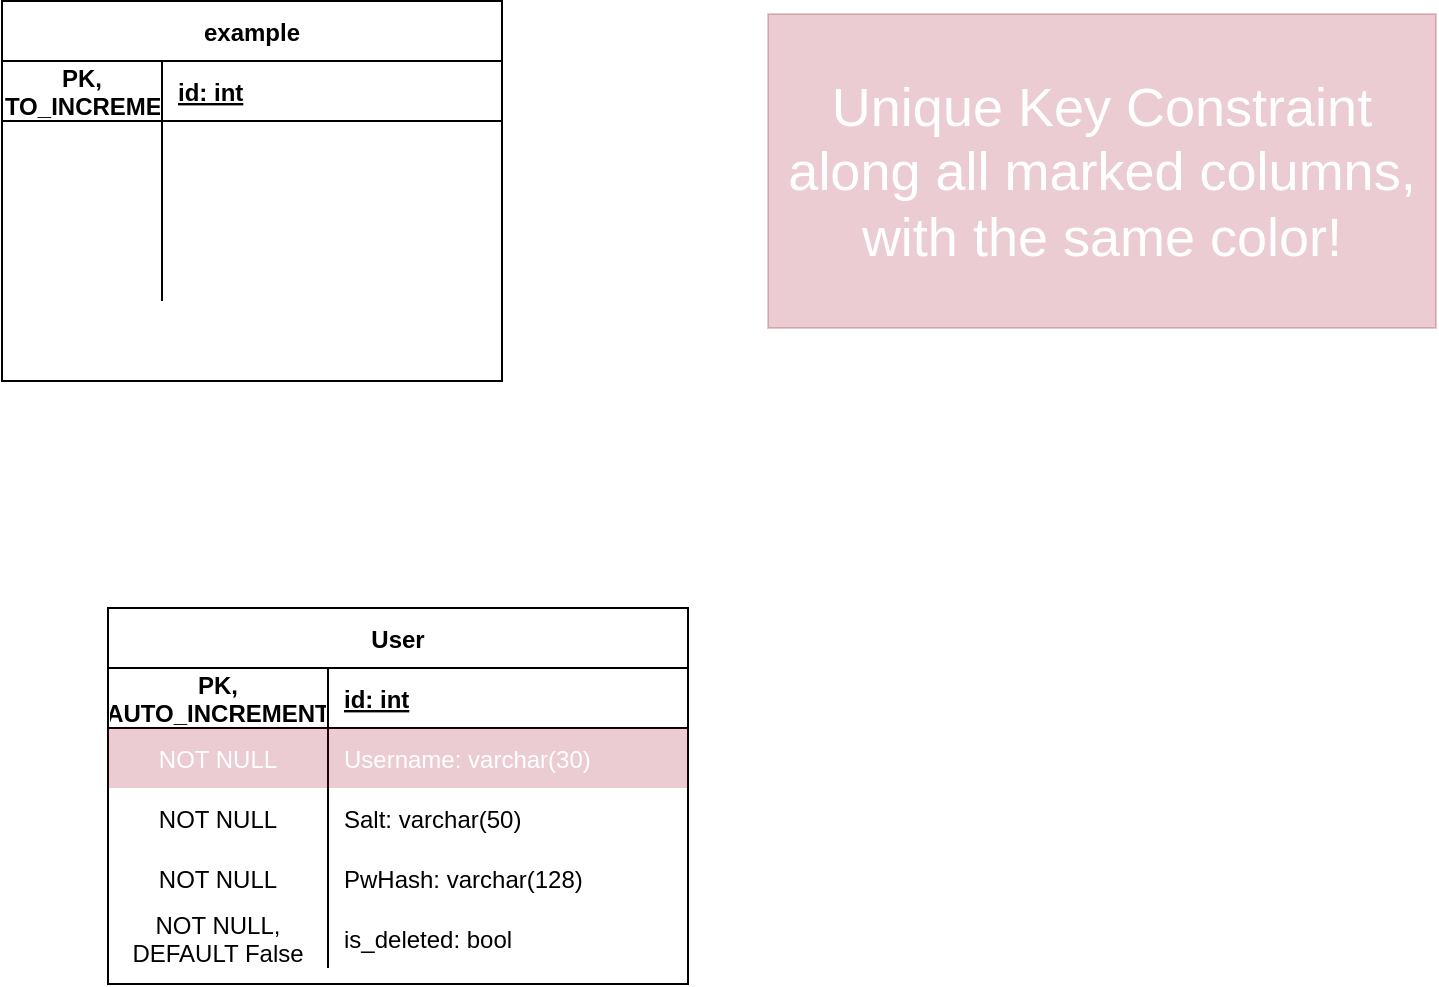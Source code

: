 <mxfile version="14.5.1" type="device"><diagram id="Ov-meaBvqbs8lRDGcde2" name="Page-1"><mxGraphModel dx="2238" dy="2304" grid="1" gridSize="10" guides="1" tooltips="1" connect="1" arrows="1" fold="1" page="1" pageScale="1" pageWidth="850" pageHeight="1100" math="0" shadow="0"><root><mxCell id="0"/><mxCell id="1" parent="0"/><mxCell id="q0XrdQEcno03F0JOjG8v-1" value="example" style="shape=table;startSize=30;container=1;collapsible=1;childLayout=tableLayout;fixedRows=1;rowLines=0;fontStyle=1;align=center;resizeLast=1;" parent="1" vertex="1"><mxGeometry x="-463" y="-713.5" width="250" height="190" as="geometry"/></mxCell><mxCell id="q0XrdQEcno03F0JOjG8v-2" value="" style="shape=partialRectangle;collapsible=0;dropTarget=0;pointerEvents=0;fillColor=none;top=0;left=0;bottom=1;right=0;points=[[0,0.5],[1,0.5]];portConstraint=eastwest;" parent="q0XrdQEcno03F0JOjG8v-1" vertex="1"><mxGeometry y="30" width="250" height="30" as="geometry"/></mxCell><mxCell id="q0XrdQEcno03F0JOjG8v-3" value="PK,&#10;AUTO_INCREMENT" style="shape=partialRectangle;connectable=0;fillColor=none;top=0;left=0;bottom=0;right=0;fontStyle=1;overflow=hidden;" parent="q0XrdQEcno03F0JOjG8v-2" vertex="1"><mxGeometry width="80" height="30" as="geometry"/></mxCell><mxCell id="q0XrdQEcno03F0JOjG8v-4" value="id: int" style="shape=partialRectangle;connectable=0;fillColor=none;top=0;left=0;bottom=0;right=0;align=left;spacingLeft=6;fontStyle=5;overflow=hidden;" parent="q0XrdQEcno03F0JOjG8v-2" vertex="1"><mxGeometry x="80" width="170" height="30" as="geometry"/></mxCell><mxCell id="q0XrdQEcno03F0JOjG8v-5" value="" style="shape=partialRectangle;collapsible=0;dropTarget=0;pointerEvents=0;fillColor=none;top=0;left=0;bottom=0;right=0;points=[[0,0.5],[1,0.5]];portConstraint=eastwest;" parent="q0XrdQEcno03F0JOjG8v-1" vertex="1"><mxGeometry y="60" width="250" height="30" as="geometry"/></mxCell><mxCell id="q0XrdQEcno03F0JOjG8v-6" value="" style="shape=partialRectangle;connectable=0;fillColor=none;top=0;left=0;bottom=0;right=0;editable=1;overflow=hidden;" parent="q0XrdQEcno03F0JOjG8v-5" vertex="1"><mxGeometry width="80" height="30" as="geometry"/></mxCell><mxCell id="q0XrdQEcno03F0JOjG8v-7" value="" style="shape=partialRectangle;connectable=0;fillColor=none;top=0;left=0;bottom=0;right=0;align=left;spacingLeft=6;overflow=hidden;" parent="q0XrdQEcno03F0JOjG8v-5" vertex="1"><mxGeometry x="80" width="170" height="30" as="geometry"/></mxCell><mxCell id="q0XrdQEcno03F0JOjG8v-8" value="" style="shape=partialRectangle;collapsible=0;dropTarget=0;pointerEvents=0;fillColor=none;top=0;left=0;bottom=0;right=0;points=[[0,0.5],[1,0.5]];portConstraint=eastwest;" parent="q0XrdQEcno03F0JOjG8v-1" vertex="1"><mxGeometry y="90" width="250" height="30" as="geometry"/></mxCell><mxCell id="q0XrdQEcno03F0JOjG8v-9" value="" style="shape=partialRectangle;connectable=0;fillColor=none;top=0;left=0;bottom=0;right=0;editable=1;overflow=hidden;" parent="q0XrdQEcno03F0JOjG8v-8" vertex="1"><mxGeometry width="80" height="30" as="geometry"/></mxCell><mxCell id="q0XrdQEcno03F0JOjG8v-10" value="" style="shape=partialRectangle;connectable=0;fillColor=none;top=0;left=0;bottom=0;right=0;align=left;spacingLeft=6;overflow=hidden;" parent="q0XrdQEcno03F0JOjG8v-8" vertex="1"><mxGeometry x="80" width="170" height="30" as="geometry"/></mxCell><mxCell id="q0XrdQEcno03F0JOjG8v-11" value="" style="shape=partialRectangle;collapsible=0;dropTarget=0;pointerEvents=0;fillColor=none;top=0;left=0;bottom=0;right=0;points=[[0,0.5],[1,0.5]];portConstraint=eastwest;" parent="q0XrdQEcno03F0JOjG8v-1" vertex="1"><mxGeometry y="120" width="250" height="30" as="geometry"/></mxCell><mxCell id="q0XrdQEcno03F0JOjG8v-12" value="" style="shape=partialRectangle;connectable=0;fillColor=none;top=0;left=0;bottom=0;right=0;editable=1;overflow=hidden;" parent="q0XrdQEcno03F0JOjG8v-11" vertex="1"><mxGeometry width="80" height="30" as="geometry"/></mxCell><mxCell id="q0XrdQEcno03F0JOjG8v-13" value="" style="shape=partialRectangle;connectable=0;fillColor=none;top=0;left=0;bottom=0;right=0;align=left;spacingLeft=6;overflow=hidden;" parent="q0XrdQEcno03F0JOjG8v-11" vertex="1"><mxGeometry x="80" width="170" height="30" as="geometry"/></mxCell><mxCell id="q0XrdQEcno03F0JOjG8v-14" value="Unique Key Constraint along all marked columns, with the same color!" style="text;html=1;strokeColor=#6F0000;fillColor=#a20025;align=center;verticalAlign=middle;whiteSpace=wrap;rounded=0;opacity=20;fontColor=#ffffff;fontSize=27;" parent="1" vertex="1"><mxGeometry x="-80" y="-707" width="334" height="157" as="geometry"/></mxCell><mxCell id="q0XrdQEcno03F0JOjG8v-31" value="User" style="shape=table;startSize=30;container=1;collapsible=1;childLayout=tableLayout;fixedRows=1;rowLines=0;fontStyle=1;align=center;resizeLast=1;fillColor=none;" parent="1" vertex="1"><mxGeometry x="-410" y="-410" width="290" height="188" as="geometry"/></mxCell><mxCell id="q0XrdQEcno03F0JOjG8v-32" value="" style="shape=partialRectangle;collapsible=0;dropTarget=0;pointerEvents=0;fillColor=none;top=0;left=0;bottom=1;right=0;points=[[0,0.5],[1,0.5]];portConstraint=eastwest;" parent="q0XrdQEcno03F0JOjG8v-31" vertex="1"><mxGeometry y="30" width="290" height="30" as="geometry"/></mxCell><mxCell id="q0XrdQEcno03F0JOjG8v-33" value="PK,&#10;AUTO_INCREMENT" style="shape=partialRectangle;connectable=0;fillColor=none;top=0;left=0;bottom=0;right=0;fontStyle=1;overflow=hidden;" parent="q0XrdQEcno03F0JOjG8v-32" vertex="1"><mxGeometry width="110" height="30" as="geometry"/></mxCell><mxCell id="q0XrdQEcno03F0JOjG8v-34" value="id: int" style="shape=partialRectangle;connectable=0;fillColor=none;top=0;left=0;bottom=0;right=0;align=left;spacingLeft=6;fontStyle=5;overflow=hidden;" parent="q0XrdQEcno03F0JOjG8v-32" vertex="1"><mxGeometry x="110" width="180" height="30" as="geometry"/></mxCell><mxCell id="q0XrdQEcno03F0JOjG8v-35" value="" style="shape=partialRectangle;collapsible=0;dropTarget=0;pointerEvents=0;fillColor=none;top=0;left=0;bottom=0;right=0;points=[[0,0.5],[1,0.5]];portConstraint=eastwest;" parent="q0XrdQEcno03F0JOjG8v-31" vertex="1"><mxGeometry y="60" width="290" height="30" as="geometry"/></mxCell><mxCell id="q0XrdQEcno03F0JOjG8v-36" value="NOT NULL" style="shape=partialRectangle;connectable=0;fillColor=#a20025;top=0;left=0;bottom=0;right=0;editable=1;overflow=hidden;strokeColor=#6F0000;fontColor=#ffffff;opacity=20;" parent="q0XrdQEcno03F0JOjG8v-35" vertex="1"><mxGeometry width="110" height="30" as="geometry"/></mxCell><mxCell id="q0XrdQEcno03F0JOjG8v-37" value="Username: varchar(30)" style="shape=partialRectangle;connectable=0;fillColor=#a20025;top=0;left=0;bottom=0;right=0;align=left;spacingLeft=6;overflow=hidden;strokeColor=#6F0000;fontColor=#ffffff;opacity=20;" parent="q0XrdQEcno03F0JOjG8v-35" vertex="1"><mxGeometry x="110" width="180" height="30" as="geometry"/></mxCell><mxCell id="q0XrdQEcno03F0JOjG8v-38" value="" style="shape=partialRectangle;collapsible=0;dropTarget=0;pointerEvents=0;fillColor=none;top=0;left=0;bottom=0;right=0;points=[[0,0.5],[1,0.5]];portConstraint=eastwest;" parent="q0XrdQEcno03F0JOjG8v-31" vertex="1"><mxGeometry y="90" width="290" height="30" as="geometry"/></mxCell><mxCell id="q0XrdQEcno03F0JOjG8v-39" value="NOT NULL" style="shape=partialRectangle;connectable=0;fillColor=none;top=0;left=0;bottom=0;right=0;editable=1;overflow=hidden;" parent="q0XrdQEcno03F0JOjG8v-38" vertex="1"><mxGeometry width="110" height="30" as="geometry"/></mxCell><mxCell id="q0XrdQEcno03F0JOjG8v-40" value="Salt: varchar(50)" style="shape=partialRectangle;connectable=0;fillColor=none;top=0;left=0;bottom=0;right=0;align=left;spacingLeft=6;overflow=hidden;" parent="q0XrdQEcno03F0JOjG8v-38" vertex="1"><mxGeometry x="110" width="180" height="30" as="geometry"/></mxCell><mxCell id="q0XrdQEcno03F0JOjG8v-41" value="" style="shape=partialRectangle;collapsible=0;dropTarget=0;pointerEvents=0;fillColor=none;top=0;left=0;bottom=0;right=0;points=[[0,0.5],[1,0.5]];portConstraint=eastwest;" parent="q0XrdQEcno03F0JOjG8v-31" vertex="1"><mxGeometry y="120" width="290" height="30" as="geometry"/></mxCell><mxCell id="q0XrdQEcno03F0JOjG8v-42" value="NOT NULL" style="shape=partialRectangle;connectable=0;fillColor=none;top=0;left=0;bottom=0;right=0;editable=1;overflow=hidden;" parent="q0XrdQEcno03F0JOjG8v-41" vertex="1"><mxGeometry width="110" height="30" as="geometry"/></mxCell><mxCell id="q0XrdQEcno03F0JOjG8v-43" value="PwHash: varchar(128)" style="shape=partialRectangle;connectable=0;fillColor=none;top=0;left=0;bottom=0;right=0;align=left;spacingLeft=6;overflow=hidden;" parent="q0XrdQEcno03F0JOjG8v-41" vertex="1"><mxGeometry x="110" width="180" height="30" as="geometry"/></mxCell><mxCell id="q0XrdQEcno03F0JOjG8v-47" value="" style="shape=partialRectangle;collapsible=0;dropTarget=0;pointerEvents=0;fillColor=none;top=0;left=0;bottom=0;right=0;points=[[0,0.5],[1,0.5]];portConstraint=eastwest;" parent="q0XrdQEcno03F0JOjG8v-31" vertex="1"><mxGeometry y="150" width="290" height="30" as="geometry"/></mxCell><mxCell id="q0XrdQEcno03F0JOjG8v-48" value="NOT NULL,&#10;DEFAULT False" style="shape=partialRectangle;connectable=0;fillColor=none;top=0;left=0;bottom=0;right=0;editable=1;overflow=hidden;" parent="q0XrdQEcno03F0JOjG8v-47" vertex="1"><mxGeometry width="110" height="30" as="geometry"/></mxCell><mxCell id="q0XrdQEcno03F0JOjG8v-49" value="is_deleted: bool" style="shape=partialRectangle;connectable=0;fillColor=none;top=0;left=0;bottom=0;right=0;align=left;spacingLeft=6;overflow=hidden;" parent="q0XrdQEcno03F0JOjG8v-47" vertex="1"><mxGeometry x="110" width="180" height="30" as="geometry"/></mxCell></root></mxGraphModel></diagram></mxfile>